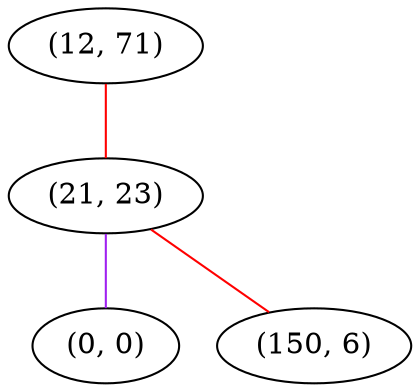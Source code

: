 graph "" {
"(12, 71)";
"(21, 23)";
"(0, 0)";
"(150, 6)";
"(12, 71)" -- "(21, 23)"  [color=red, key=0, weight=1];
"(21, 23)" -- "(0, 0)"  [color=purple, key=0, weight=4];
"(21, 23)" -- "(150, 6)"  [color=red, key=0, weight=1];
}
